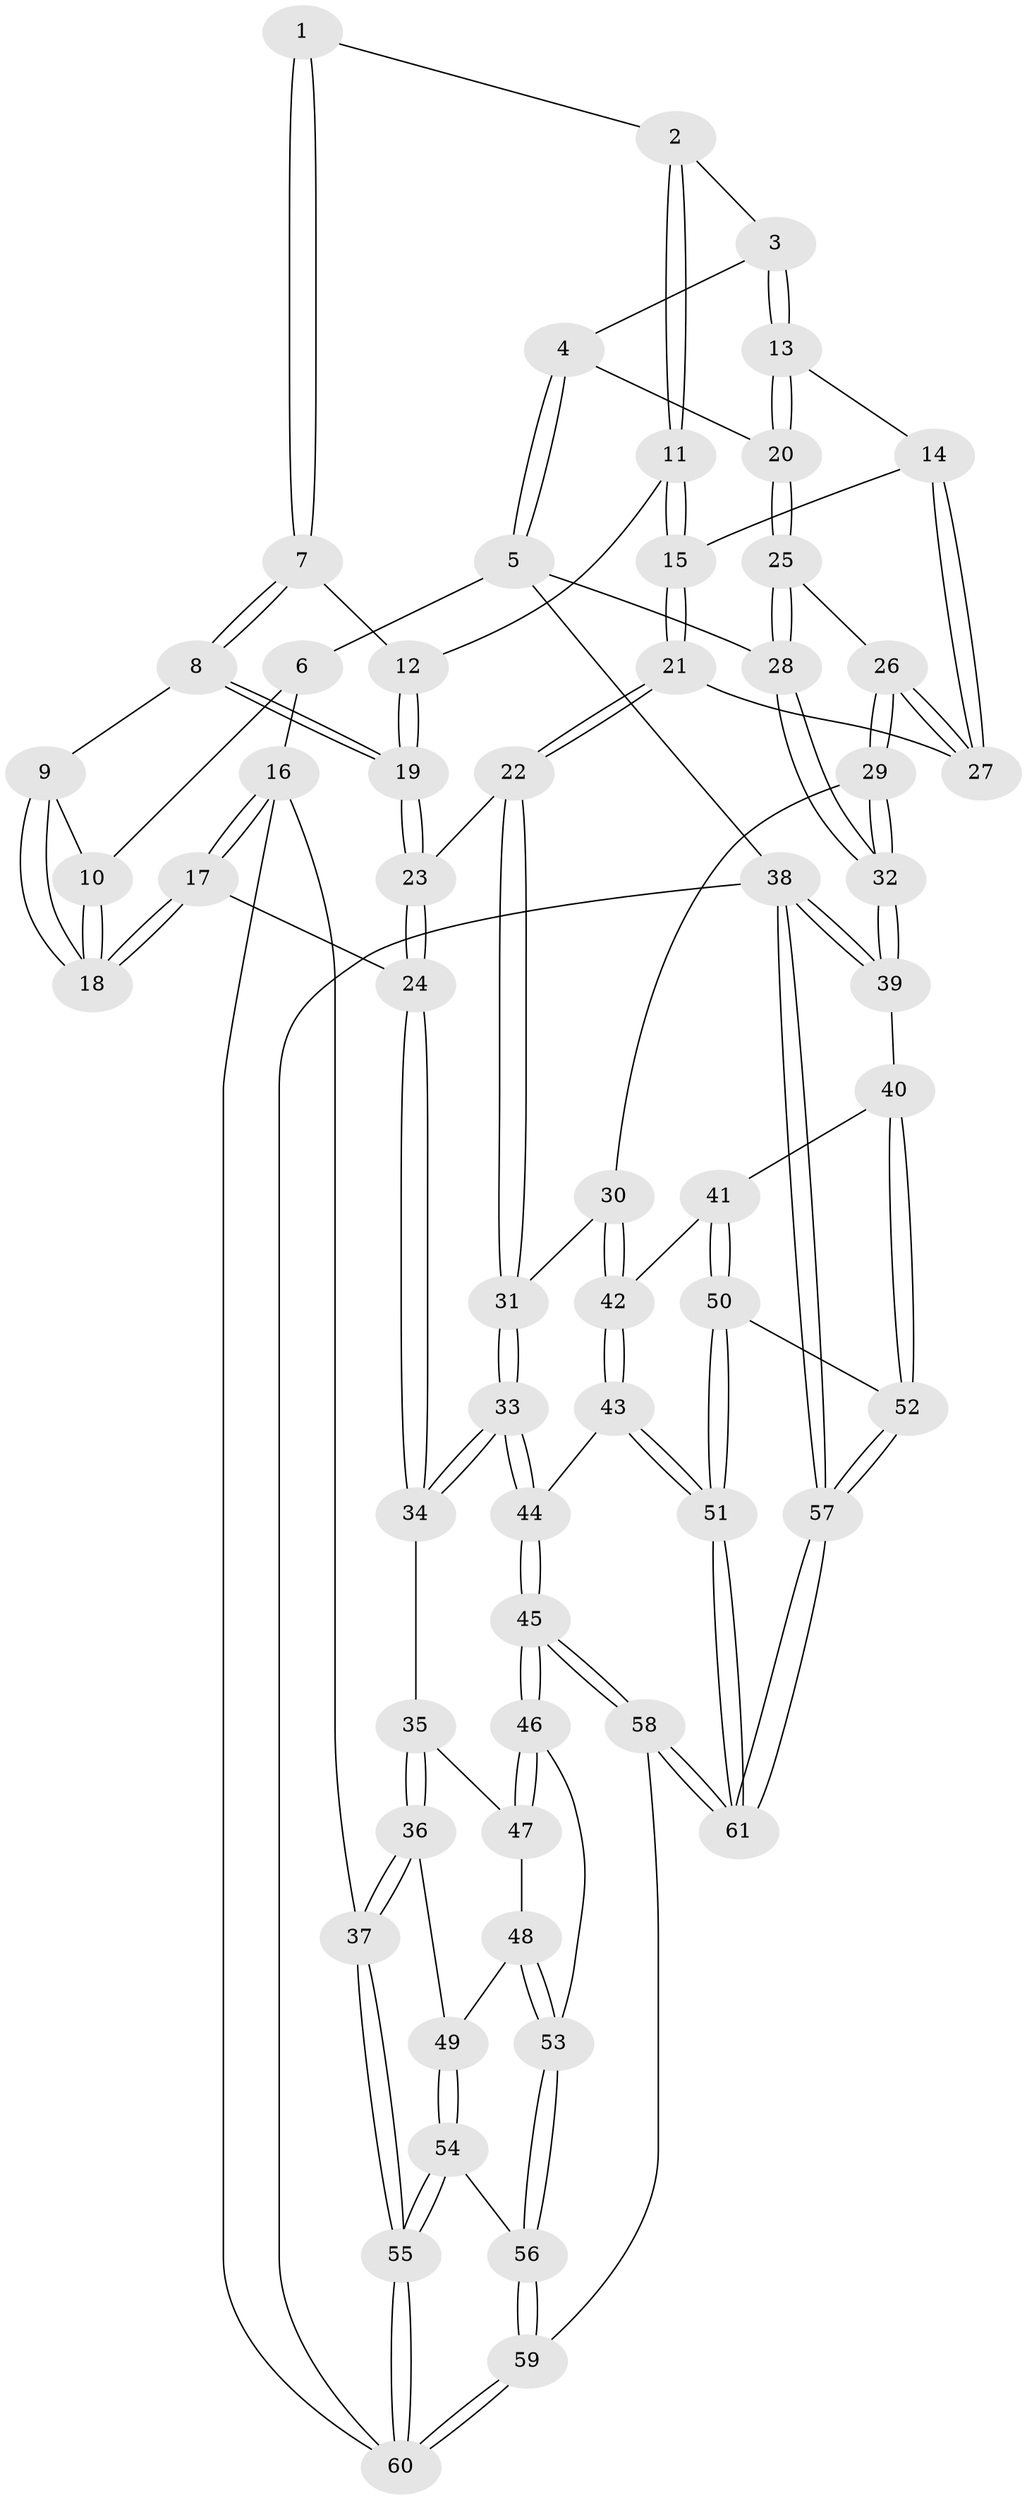 // Generated by graph-tools (version 1.1) at 2025/11/02/27/25 16:11:52]
// undirected, 61 vertices, 149 edges
graph export_dot {
graph [start="1"]
  node [color=gray90,style=filled];
  1 [pos="+0.39129975169128656+0"];
  2 [pos="+0.6906733961541519+0"];
  3 [pos="+0.8098802620585405+0"];
  4 [pos="+1+0"];
  5 [pos="+1+0"];
  6 [pos="+0.2265796454553598+0"];
  7 [pos="+0.40719790465400113+0.04851228085082386"];
  8 [pos="+0.39161716982351635+0.1568357336675502"];
  9 [pos="+0.36549272696464274+0.1476949227379383"];
  10 [pos="+0.2042801914629108+0.026317578440252946"];
  11 [pos="+0.6150416900382034+0.055198091393675396"];
  12 [pos="+0.576568945909715+0.06601477533872978"];
  13 [pos="+0.7527032390526597+0.19656321028175108"];
  14 [pos="+0.7186729686647524+0.19788528537639455"];
  15 [pos="+0.6287918801810427+0.19583276427862925"];
  16 [pos="+0+0.30967407462550234"];
  17 [pos="+0.01805762818251179+0.2919727102009227"];
  18 [pos="+0.11942301288349125+0.17893108750050796"];
  19 [pos="+0.39540214851077965+0.16411802486591462"];
  20 [pos="+0.8003506848029966+0.22004263138341934"];
  21 [pos="+0.5628297700509658+0.27890768115433373"];
  22 [pos="+0.5284133179028109+0.2997635285305538"];
  23 [pos="+0.42565331065511514+0.28705923829677943"];
  24 [pos="+0.33371110462744064+0.3602538106044613"];
  25 [pos="+0.82045306474581+0.23922209562640903"];
  26 [pos="+0.7577904260228512+0.3630219093807454"];
  27 [pos="+0.7240286995611841+0.345493956727516"];
  28 [pos="+1+0.27344769945549513"];
  29 [pos="+0.7842693383967204+0.465558632481884"];
  30 [pos="+0.6488603318729982+0.5493623560621548"];
  31 [pos="+0.6301727415077731+0.5495611344501733"];
  32 [pos="+1+0.49984193218810147"];
  33 [pos="+0.5468658824135454+0.6148407223826304"];
  34 [pos="+0.34937619186689167+0.5548699192285825"];
  35 [pos="+0.30979857232726105+0.5914270622915296"];
  36 [pos="+0.08537644176600641+0.6260885055451639"];
  37 [pos="+0+0.5811292371988928"];
  38 [pos="+1+1"];
  39 [pos="+1+0.5381822466108908"];
  40 [pos="+0.9272648102698445+0.6482049505785206"];
  41 [pos="+0.7856920346155754+0.6889591943286172"];
  42 [pos="+0.7662466087894687+0.6818714252308066"];
  43 [pos="+0.6833070710553331+0.777794474711615"];
  44 [pos="+0.5415328349536893+0.7648108036517008"];
  45 [pos="+0.48029933917235806+0.8837663742869378"];
  46 [pos="+0.36359711832680947+0.7662131524937439"];
  47 [pos="+0.3170398028824083+0.6521707635690942"];
  48 [pos="+0.2559082301531205+0.7550562409354751"];
  49 [pos="+0.13140896661247212+0.7008779701140267"];
  50 [pos="+0.8060480365494064+0.7948889248669202"];
  51 [pos="+0.7533315733292762+0.8606833766526428"];
  52 [pos="+0.879215989054384+0.804544270986454"];
  53 [pos="+0.2618943015329985+0.7894543573734616"];
  54 [pos="+0.1845107557333021+0.8431728209377037"];
  55 [pos="+0+1"];
  56 [pos="+0.22056372437663313+0.861222838640042"];
  57 [pos="+1+1"];
  58 [pos="+0.46613877047578156+1"];
  59 [pos="+0.3865702736038511+1"];
  60 [pos="+0+1"];
  61 [pos="+0.7382437808774243+1"];
  1 -- 2;
  1 -- 7;
  1 -- 7;
  2 -- 3;
  2 -- 11;
  2 -- 11;
  3 -- 4;
  3 -- 13;
  3 -- 13;
  4 -- 5;
  4 -- 5;
  4 -- 20;
  5 -- 6;
  5 -- 28;
  5 -- 38;
  6 -- 10;
  6 -- 16;
  7 -- 8;
  7 -- 8;
  7 -- 12;
  8 -- 9;
  8 -- 19;
  8 -- 19;
  9 -- 10;
  9 -- 18;
  9 -- 18;
  10 -- 18;
  10 -- 18;
  11 -- 12;
  11 -- 15;
  11 -- 15;
  12 -- 19;
  12 -- 19;
  13 -- 14;
  13 -- 20;
  13 -- 20;
  14 -- 15;
  14 -- 27;
  14 -- 27;
  15 -- 21;
  15 -- 21;
  16 -- 17;
  16 -- 17;
  16 -- 37;
  16 -- 60;
  17 -- 18;
  17 -- 18;
  17 -- 24;
  19 -- 23;
  19 -- 23;
  20 -- 25;
  20 -- 25;
  21 -- 22;
  21 -- 22;
  21 -- 27;
  22 -- 23;
  22 -- 31;
  22 -- 31;
  23 -- 24;
  23 -- 24;
  24 -- 34;
  24 -- 34;
  25 -- 26;
  25 -- 28;
  25 -- 28;
  26 -- 27;
  26 -- 27;
  26 -- 29;
  26 -- 29;
  28 -- 32;
  28 -- 32;
  29 -- 30;
  29 -- 32;
  29 -- 32;
  30 -- 31;
  30 -- 42;
  30 -- 42;
  31 -- 33;
  31 -- 33;
  32 -- 39;
  32 -- 39;
  33 -- 34;
  33 -- 34;
  33 -- 44;
  33 -- 44;
  34 -- 35;
  35 -- 36;
  35 -- 36;
  35 -- 47;
  36 -- 37;
  36 -- 37;
  36 -- 49;
  37 -- 55;
  37 -- 55;
  38 -- 39;
  38 -- 39;
  38 -- 57;
  38 -- 57;
  38 -- 60;
  39 -- 40;
  40 -- 41;
  40 -- 52;
  40 -- 52;
  41 -- 42;
  41 -- 50;
  41 -- 50;
  42 -- 43;
  42 -- 43;
  43 -- 44;
  43 -- 51;
  43 -- 51;
  44 -- 45;
  44 -- 45;
  45 -- 46;
  45 -- 46;
  45 -- 58;
  45 -- 58;
  46 -- 47;
  46 -- 47;
  46 -- 53;
  47 -- 48;
  48 -- 49;
  48 -- 53;
  48 -- 53;
  49 -- 54;
  49 -- 54;
  50 -- 51;
  50 -- 51;
  50 -- 52;
  51 -- 61;
  51 -- 61;
  52 -- 57;
  52 -- 57;
  53 -- 56;
  53 -- 56;
  54 -- 55;
  54 -- 55;
  54 -- 56;
  55 -- 60;
  55 -- 60;
  56 -- 59;
  56 -- 59;
  57 -- 61;
  57 -- 61;
  58 -- 59;
  58 -- 61;
  58 -- 61;
  59 -- 60;
  59 -- 60;
}
